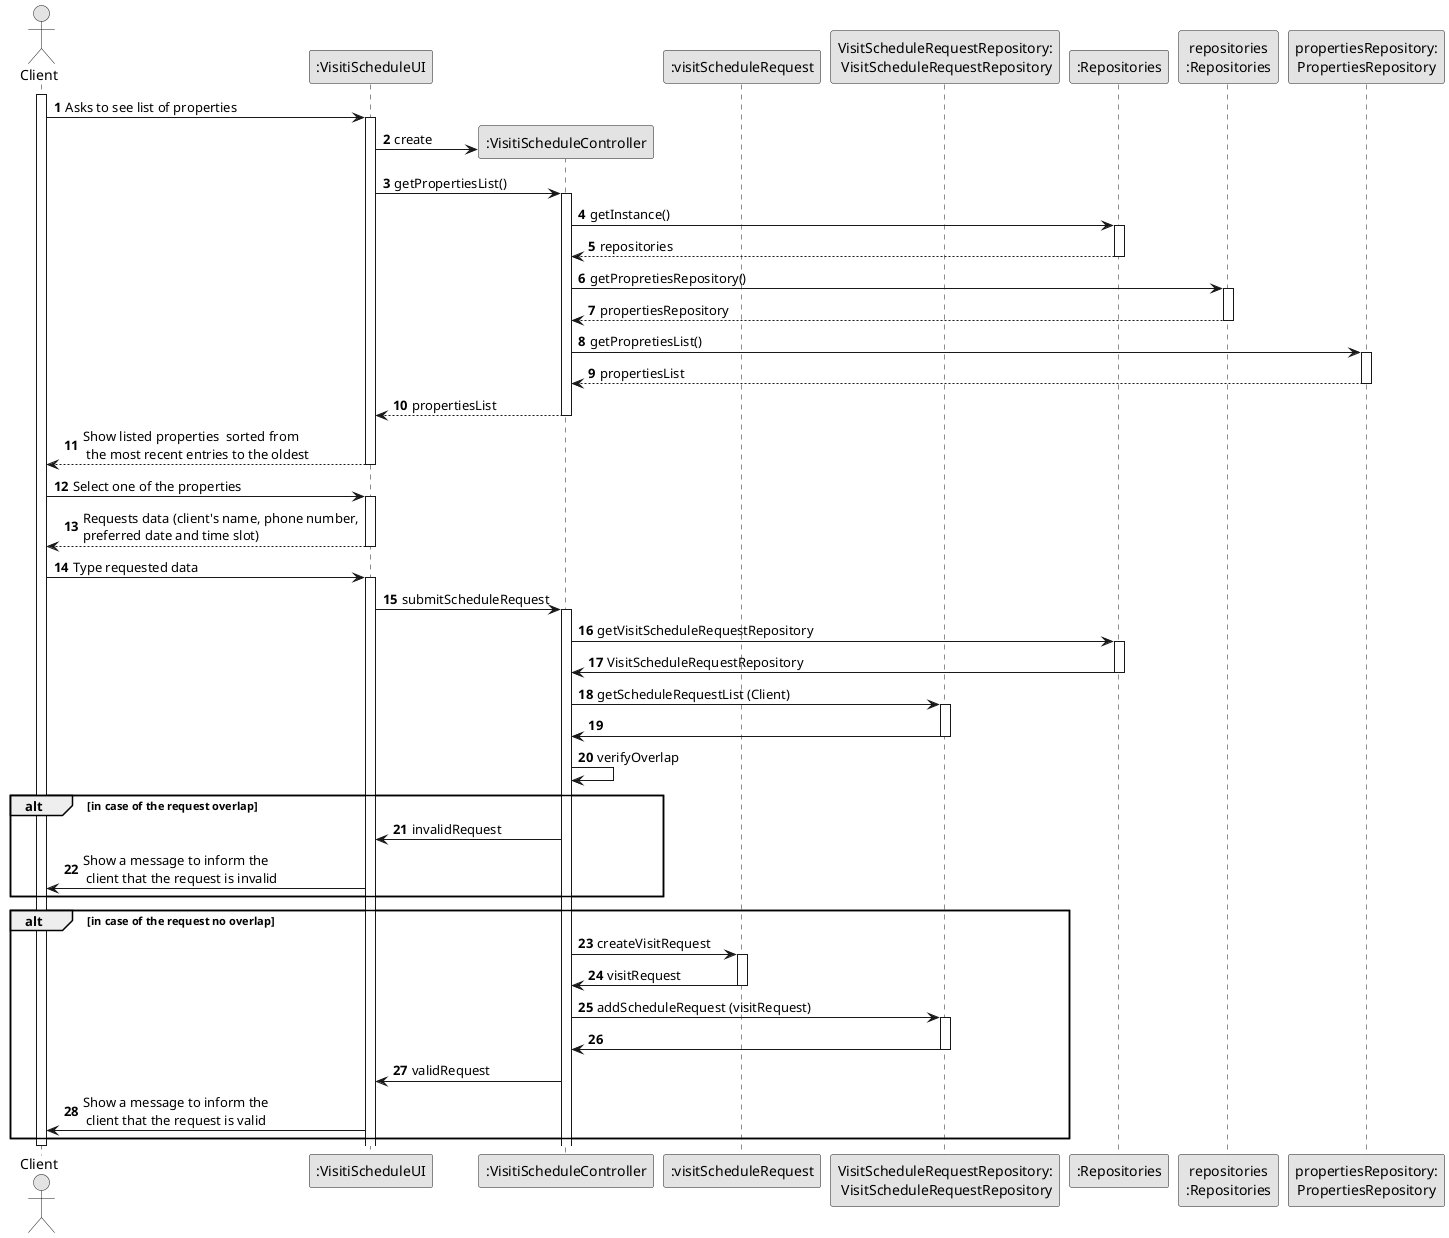 @startuml
skinparam monochrome true
skinparam packageStyle rectangle
skinparam shadowing false

autonumber

'hide footbox
actor "Client" as ADM
participant ":VisitiScheduleUI" as UI
participant ":VisitiScheduleController" as CTRL
participant ":visitScheduleRequest" as visit
participant "VisitScheduleRequestRepository:\n VisitScheduleRequestRepository" as schdlRep
participant ":Repositories" as repositories
participant "repositories\n:Repositories" as repositoriesSingleton
participant "propertiesRepository:\nPropertiesRepository" as plistRepository


activate ADM

ADM -> UI : Asks to see list of properties

activate UI

'            UI --> ADM : requests data (reference, description,  informal \n description, technical description, duration, cost)
'create CTRL
UI -> CTRL** : create
UI -> CTRL : getPropertiesList()

activate CTRL
    CTRL -> repositories : getInstance()
    activate repositories

    repositories --> CTRL: repositories
    deactivate repositories

   CTRL ->  repositoriesSingleton : getPropretiesRepository()
   activate repositoriesSingleton

   repositoriesSingleton --> CTRL : propertiesRepository
   deactivate repositoriesSingleton


   CTRL -> plistRepository : getPropretiesList()
   activate plistRepository

   plistRepository --> CTRL : propertiesList
   deactivate plistRepository

CTRL --> UI :propertiesList
deactivate CTRL

UI --> ADM : Show listed properties  sorted from \n the most recent entries to the oldest
deactivate UI


ADM -> UI : Select one of the properties
activate UI

UI --> ADM : Requests data (client's name, phone number,\npreferred date and time slot)

deactivate UI

ADM -> UI : Type requested data
activate UI

UI -> CTRL : submitScheduleRequest
activate CTRL

CTRL -> repositories : getVisitScheduleRequestRepository
activate repositories

repositories -> CTRL : VisitScheduleRequestRepository
deactivate repositories

CTRL -> schdlRep : getScheduleRequestList (Client)
activate schdlRep

schdlRep -> CTRL :
deactivate schdlRep

CTRL -> CTRL : verifyOverlap
    alt in case of the request overlap
CTRL -> UI : invalidRequest

UI -> ADM : Show a message to inform the \n client that the request is invalid

end




alt in case of the request no overlap

CTRL -> visit : createVisitRequest
activate visit

visit -> CTRL : visitRequest
deactivate visit


CTRL -> schdlRep : addScheduleRequest (visitRequest)
activate schdlRep

schdlRep -> CTRL :
deactivate schdlRep

CTRL -> UI : validRequest

UI -> ADM : Show a message to inform the \n client that the request is valid

end



deactivate ADM

@enduml